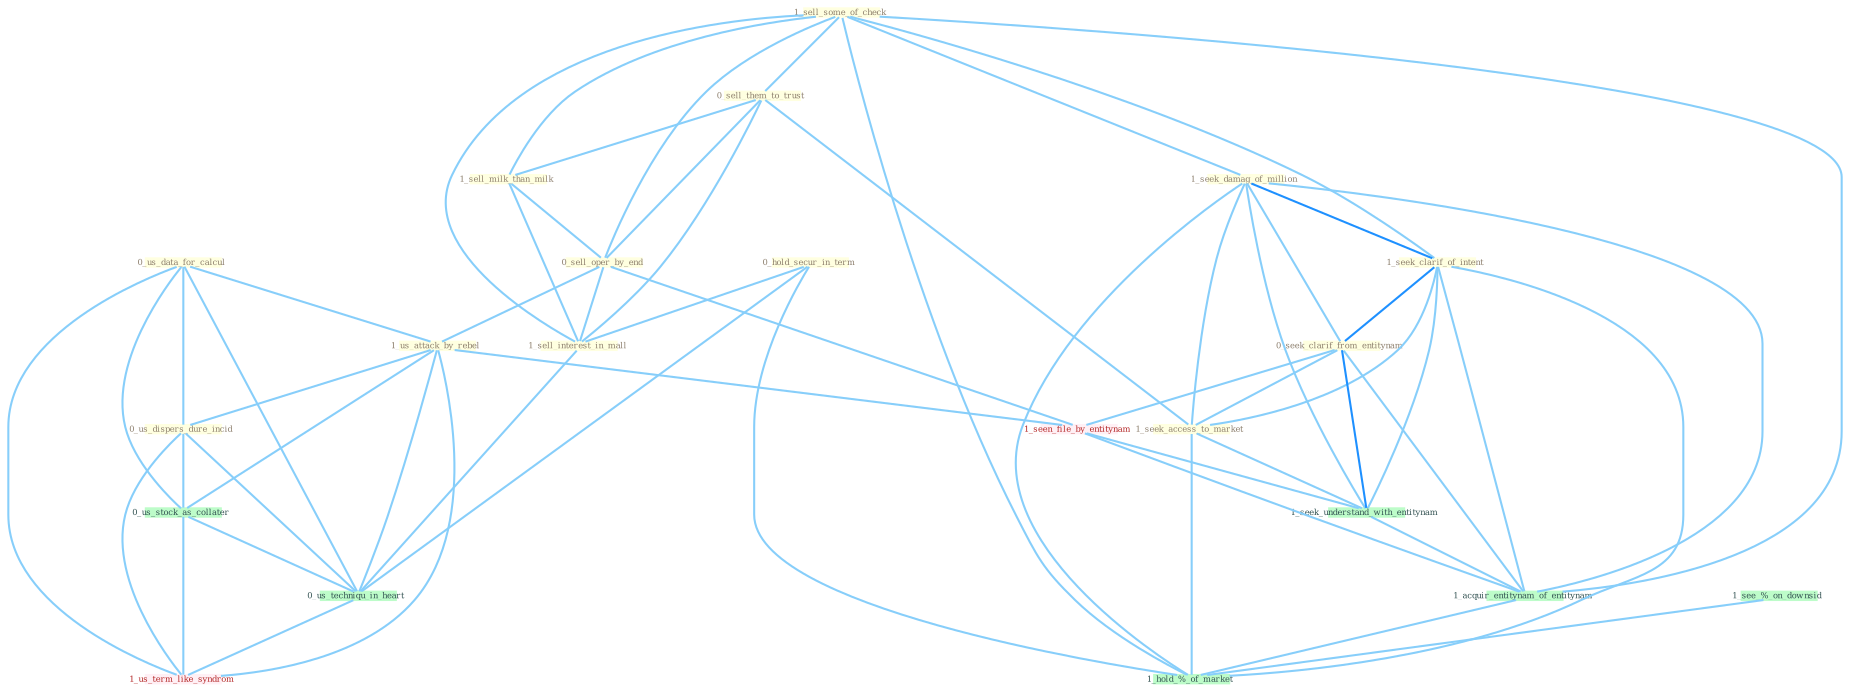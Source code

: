 Graph G{ 
    node
    [shape=polygon,style=filled,width=.5,height=.06,color="#BDFCC9",fixedsize=true,fontsize=4,
    fontcolor="#2f4f4f"];
    {node
    [color="#ffffe0", fontcolor="#8b7d6b"] "0_hold_secur_in_term " "1_sell_some_of_check " "0_sell_them_to_trust " "1_seek_damag_of_million " "0_us_data_for_calcul " "1_sell_milk_than_milk " "1_seek_clarif_of_intent " "0_sell_oper_by_end " "1_us_attack_by_rebel " "1_sell_interest_in_mall " "0_us_dispers_dure_incid " "0_seek_clarif_from_entitynam " "1_seek_access_to_market "}
{node [color="#fff0f5", fontcolor="#b22222"] "1_seen_file_by_entitynam " "1_us_term_like_syndrom "}
edge [color="#B0E2FF"];

	"0_hold_secur_in_term " -- "1_sell_interest_in_mall " [w="1", color="#87cefa" ];
	"0_hold_secur_in_term " -- "0_us_techniqu_in_heart " [w="1", color="#87cefa" ];
	"0_hold_secur_in_term " -- "1_hold_%_of_market " [w="1", color="#87cefa" ];
	"1_sell_some_of_check " -- "0_sell_them_to_trust " [w="1", color="#87cefa" ];
	"1_sell_some_of_check " -- "1_seek_damag_of_million " [w="1", color="#87cefa" ];
	"1_sell_some_of_check " -- "1_sell_milk_than_milk " [w="1", color="#87cefa" ];
	"1_sell_some_of_check " -- "1_seek_clarif_of_intent " [w="1", color="#87cefa" ];
	"1_sell_some_of_check " -- "0_sell_oper_by_end " [w="1", color="#87cefa" ];
	"1_sell_some_of_check " -- "1_sell_interest_in_mall " [w="1", color="#87cefa" ];
	"1_sell_some_of_check " -- "1_acquir_entitynam_of_entitynam " [w="1", color="#87cefa" ];
	"1_sell_some_of_check " -- "1_hold_%_of_market " [w="1", color="#87cefa" ];
	"0_sell_them_to_trust " -- "1_sell_milk_than_milk " [w="1", color="#87cefa" ];
	"0_sell_them_to_trust " -- "0_sell_oper_by_end " [w="1", color="#87cefa" ];
	"0_sell_them_to_trust " -- "1_sell_interest_in_mall " [w="1", color="#87cefa" ];
	"0_sell_them_to_trust " -- "1_seek_access_to_market " [w="1", color="#87cefa" ];
	"1_seek_damag_of_million " -- "1_seek_clarif_of_intent " [w="2", color="#1e90ff" , len=0.8];
	"1_seek_damag_of_million " -- "0_seek_clarif_from_entitynam " [w="1", color="#87cefa" ];
	"1_seek_damag_of_million " -- "1_seek_access_to_market " [w="1", color="#87cefa" ];
	"1_seek_damag_of_million " -- "1_seek_understand_with_entitynam " [w="1", color="#87cefa" ];
	"1_seek_damag_of_million " -- "1_acquir_entitynam_of_entitynam " [w="1", color="#87cefa" ];
	"1_seek_damag_of_million " -- "1_hold_%_of_market " [w="1", color="#87cefa" ];
	"0_us_data_for_calcul " -- "1_us_attack_by_rebel " [w="1", color="#87cefa" ];
	"0_us_data_for_calcul " -- "0_us_dispers_dure_incid " [w="1", color="#87cefa" ];
	"0_us_data_for_calcul " -- "0_us_stock_as_collater " [w="1", color="#87cefa" ];
	"0_us_data_for_calcul " -- "0_us_techniqu_in_heart " [w="1", color="#87cefa" ];
	"0_us_data_for_calcul " -- "1_us_term_like_syndrom " [w="1", color="#87cefa" ];
	"1_sell_milk_than_milk " -- "0_sell_oper_by_end " [w="1", color="#87cefa" ];
	"1_sell_milk_than_milk " -- "1_sell_interest_in_mall " [w="1", color="#87cefa" ];
	"1_seek_clarif_of_intent " -- "0_seek_clarif_from_entitynam " [w="2", color="#1e90ff" , len=0.8];
	"1_seek_clarif_of_intent " -- "1_seek_access_to_market " [w="1", color="#87cefa" ];
	"1_seek_clarif_of_intent " -- "1_seek_understand_with_entitynam " [w="1", color="#87cefa" ];
	"1_seek_clarif_of_intent " -- "1_acquir_entitynam_of_entitynam " [w="1", color="#87cefa" ];
	"1_seek_clarif_of_intent " -- "1_hold_%_of_market " [w="1", color="#87cefa" ];
	"0_sell_oper_by_end " -- "1_us_attack_by_rebel " [w="1", color="#87cefa" ];
	"0_sell_oper_by_end " -- "1_sell_interest_in_mall " [w="1", color="#87cefa" ];
	"0_sell_oper_by_end " -- "1_seen_file_by_entitynam " [w="1", color="#87cefa" ];
	"1_us_attack_by_rebel " -- "0_us_dispers_dure_incid " [w="1", color="#87cefa" ];
	"1_us_attack_by_rebel " -- "1_seen_file_by_entitynam " [w="1", color="#87cefa" ];
	"1_us_attack_by_rebel " -- "0_us_stock_as_collater " [w="1", color="#87cefa" ];
	"1_us_attack_by_rebel " -- "0_us_techniqu_in_heart " [w="1", color="#87cefa" ];
	"1_us_attack_by_rebel " -- "1_us_term_like_syndrom " [w="1", color="#87cefa" ];
	"1_sell_interest_in_mall " -- "0_us_techniqu_in_heart " [w="1", color="#87cefa" ];
	"0_us_dispers_dure_incid " -- "0_us_stock_as_collater " [w="1", color="#87cefa" ];
	"0_us_dispers_dure_incid " -- "0_us_techniqu_in_heart " [w="1", color="#87cefa" ];
	"0_us_dispers_dure_incid " -- "1_us_term_like_syndrom " [w="1", color="#87cefa" ];
	"0_seek_clarif_from_entitynam " -- "1_seek_access_to_market " [w="1", color="#87cefa" ];
	"0_seek_clarif_from_entitynam " -- "1_seen_file_by_entitynam " [w="1", color="#87cefa" ];
	"0_seek_clarif_from_entitynam " -- "1_seek_understand_with_entitynam " [w="2", color="#1e90ff" , len=0.8];
	"0_seek_clarif_from_entitynam " -- "1_acquir_entitynam_of_entitynam " [w="1", color="#87cefa" ];
	"1_seek_access_to_market " -- "1_seek_understand_with_entitynam " [w="1", color="#87cefa" ];
	"1_seek_access_to_market " -- "1_hold_%_of_market " [w="1", color="#87cefa" ];
	"1_seen_file_by_entitynam " -- "1_seek_understand_with_entitynam " [w="1", color="#87cefa" ];
	"1_seen_file_by_entitynam " -- "1_acquir_entitynam_of_entitynam " [w="1", color="#87cefa" ];
	"0_us_stock_as_collater " -- "0_us_techniqu_in_heart " [w="1", color="#87cefa" ];
	"0_us_stock_as_collater " -- "1_us_term_like_syndrom " [w="1", color="#87cefa" ];
	"1_seek_understand_with_entitynam " -- "1_acquir_entitynam_of_entitynam " [w="1", color="#87cefa" ];
	"1_acquir_entitynam_of_entitynam " -- "1_hold_%_of_market " [w="1", color="#87cefa" ];
	"0_us_techniqu_in_heart " -- "1_us_term_like_syndrom " [w="1", color="#87cefa" ];
	"1_see_%_on_downsid " -- "1_hold_%_of_market " [w="1", color="#87cefa" ];
}